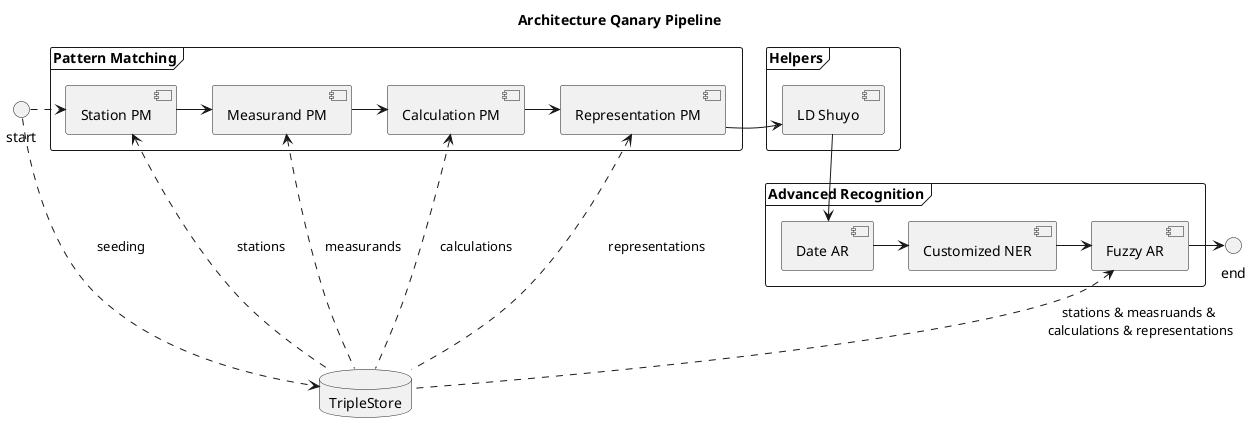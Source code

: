@startuml
title Architecture Qanary Pipeline

frame "Pattern Matching" {
[Measurand PM]
[Station PM]
[Calculation PM]
[Representation PM]
}

frame "Helpers" {
[LD Shuyo]
}

frame "Advanced Recognition" {
[Customized NER]
[Date AR]
[Fuzzy AR]
}


database TripleStore
start .> [Station PM]
start ..> TripleStore: seeding

[Station PM] <.. TripleStore: stations
[Measurand PM] <.. TripleStore: measurands
[Calculation PM] <.. TripleStore: calculations
[Representation PM] <.. TripleStore: representations
[Fuzzy AR] <.. TripleStore: stations & measruands &\n calculations & representations

[Station PM] -> [Measurand PM]
[Measurand PM] -> [Calculation PM]
[Calculation PM] -> [Representation PM]
[Representation PM] -> [LD Shuyo]

[LD Shuyo] -down-> [Date AR]
[Date AR] -> [Customized NER]
[Customized NER] -> [Fuzzy AR]

[Fuzzy AR] -> end
@enduml